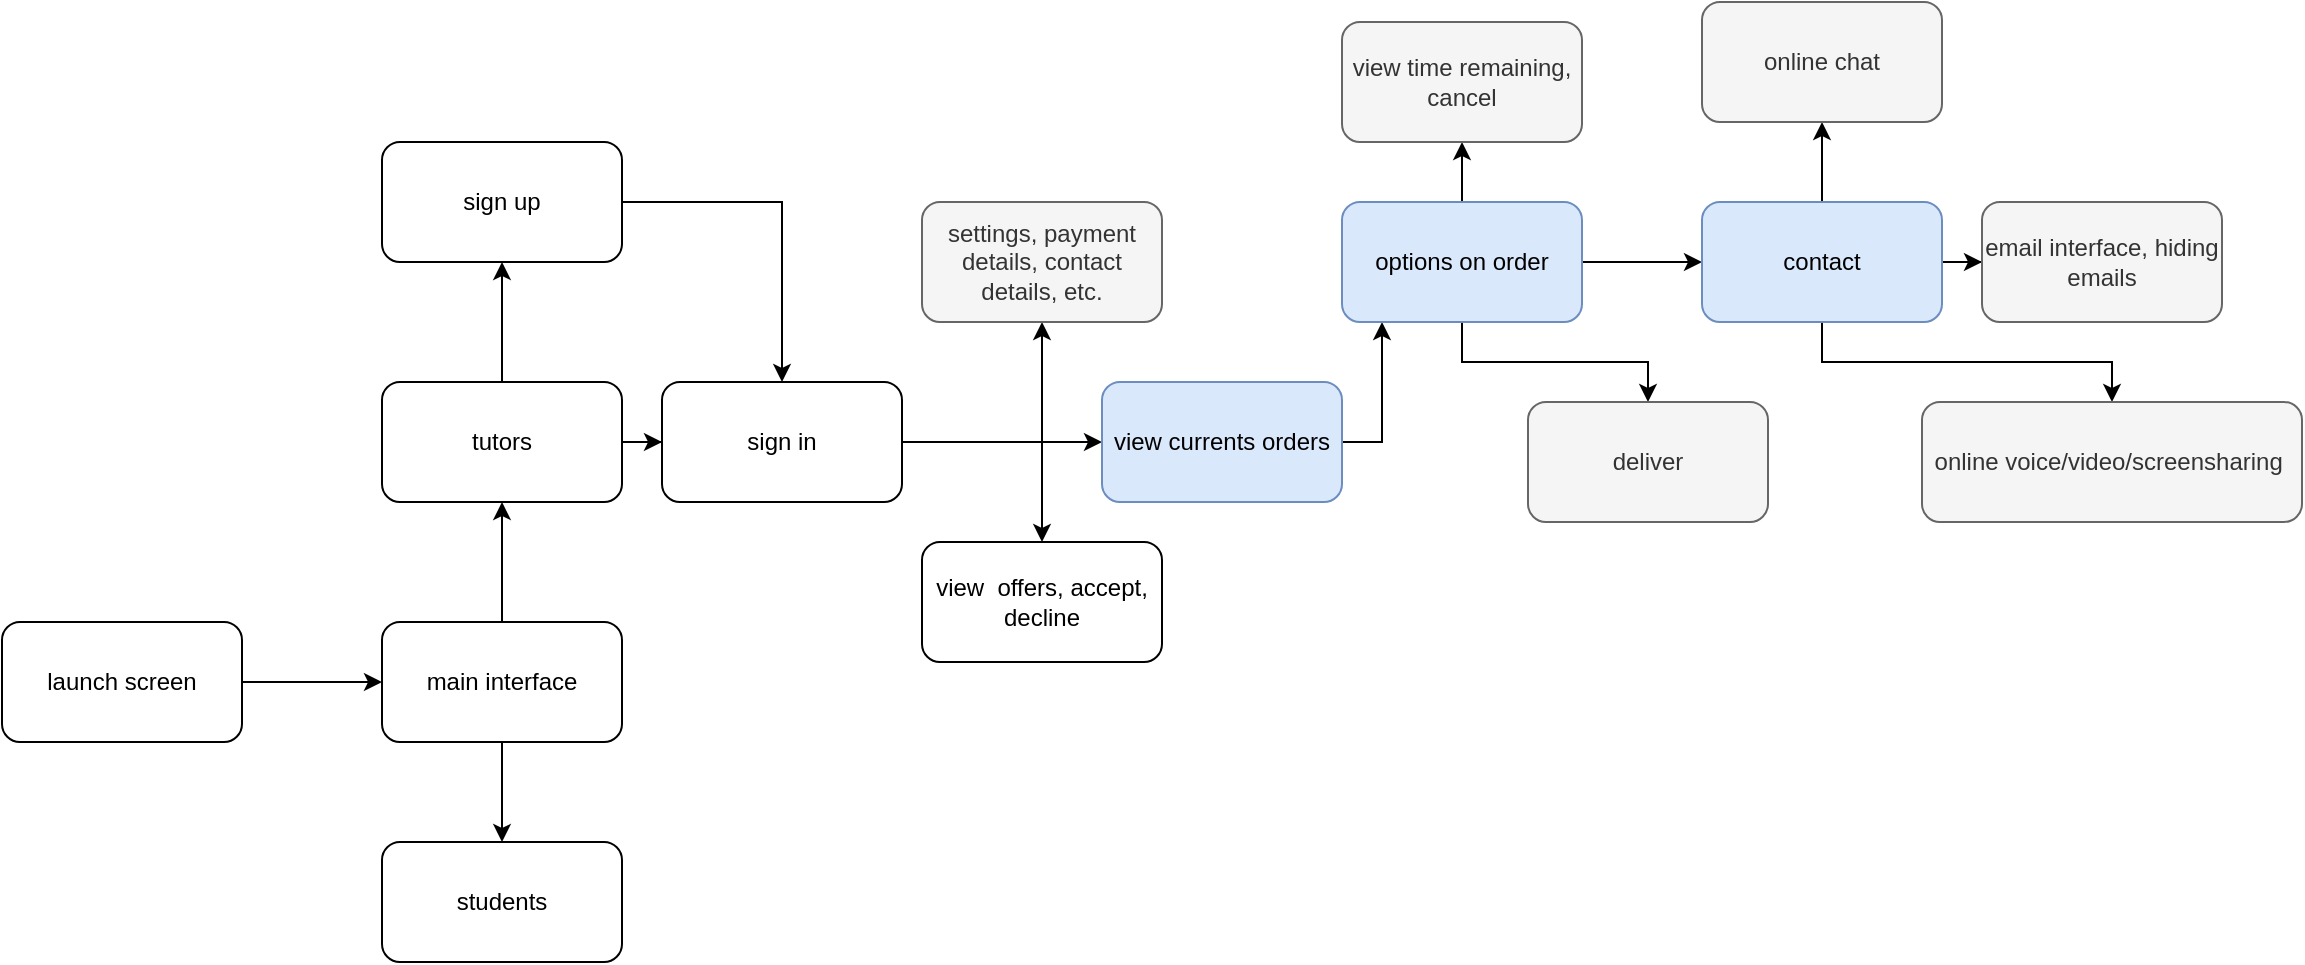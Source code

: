 <mxfile version="20.6.0" type="github">
  <diagram id="AQRkKddxotfs-IVeO4ju" name="Page-1">
    <mxGraphModel dx="1426" dy="825" grid="1" gridSize="10" guides="1" tooltips="1" connect="1" arrows="1" fold="1" page="1" pageScale="1" pageWidth="827" pageHeight="1169" math="0" shadow="0">
      <root>
        <mxCell id="0" />
        <mxCell id="1" parent="0" />
        <mxCell id="p7I5OidBqHSbVJBE_N6H-3" style="edgeStyle=orthogonalEdgeStyle;rounded=0;orthogonalLoop=1;jettySize=auto;html=1;" edge="1" parent="1" source="p7I5OidBqHSbVJBE_N6H-1" target="p7I5OidBqHSbVJBE_N6H-2">
          <mxGeometry relative="1" as="geometry" />
        </mxCell>
        <mxCell id="p7I5OidBqHSbVJBE_N6H-1" value="launch screen" style="rounded=1;whiteSpace=wrap;html=1;" vertex="1" parent="1">
          <mxGeometry x="60" y="310" width="120" height="60" as="geometry" />
        </mxCell>
        <mxCell id="p7I5OidBqHSbVJBE_N6H-5" style="edgeStyle=orthogonalEdgeStyle;rounded=0;orthogonalLoop=1;jettySize=auto;html=1;" edge="1" parent="1" source="p7I5OidBqHSbVJBE_N6H-2" target="p7I5OidBqHSbVJBE_N6H-4">
          <mxGeometry relative="1" as="geometry" />
        </mxCell>
        <mxCell id="p7I5OidBqHSbVJBE_N6H-7" style="edgeStyle=orthogonalEdgeStyle;rounded=0;orthogonalLoop=1;jettySize=auto;html=1;" edge="1" parent="1" source="p7I5OidBqHSbVJBE_N6H-2" target="p7I5OidBqHSbVJBE_N6H-6">
          <mxGeometry relative="1" as="geometry" />
        </mxCell>
        <mxCell id="p7I5OidBqHSbVJBE_N6H-2" value="main interface" style="rounded=1;whiteSpace=wrap;html=1;" vertex="1" parent="1">
          <mxGeometry x="250" y="310" width="120" height="60" as="geometry" />
        </mxCell>
        <mxCell id="p7I5OidBqHSbVJBE_N6H-9" style="edgeStyle=orthogonalEdgeStyle;rounded=0;orthogonalLoop=1;jettySize=auto;html=1;" edge="1" parent="1" source="p7I5OidBqHSbVJBE_N6H-4" target="p7I5OidBqHSbVJBE_N6H-8">
          <mxGeometry relative="1" as="geometry" />
        </mxCell>
        <mxCell id="p7I5OidBqHSbVJBE_N6H-11" style="edgeStyle=orthogonalEdgeStyle;rounded=0;orthogonalLoop=1;jettySize=auto;html=1;" edge="1" parent="1" source="p7I5OidBqHSbVJBE_N6H-4" target="p7I5OidBqHSbVJBE_N6H-10">
          <mxGeometry relative="1" as="geometry" />
        </mxCell>
        <mxCell id="p7I5OidBqHSbVJBE_N6H-4" value="tutors" style="rounded=1;whiteSpace=wrap;html=1;" vertex="1" parent="1">
          <mxGeometry x="250" y="190" width="120" height="60" as="geometry" />
        </mxCell>
        <mxCell id="p7I5OidBqHSbVJBE_N6H-6" value="students" style="rounded=1;whiteSpace=wrap;html=1;" vertex="1" parent="1">
          <mxGeometry x="250" y="420" width="120" height="60" as="geometry" />
        </mxCell>
        <mxCell id="p7I5OidBqHSbVJBE_N6H-12" style="edgeStyle=orthogonalEdgeStyle;rounded=0;orthogonalLoop=1;jettySize=auto;html=1;" edge="1" parent="1" source="p7I5OidBqHSbVJBE_N6H-8" target="p7I5OidBqHSbVJBE_N6H-10">
          <mxGeometry relative="1" as="geometry" />
        </mxCell>
        <mxCell id="p7I5OidBqHSbVJBE_N6H-8" value="sign up&lt;br&gt;" style="rounded=1;whiteSpace=wrap;html=1;" vertex="1" parent="1">
          <mxGeometry x="250" y="70" width="120" height="60" as="geometry" />
        </mxCell>
        <mxCell id="p7I5OidBqHSbVJBE_N6H-14" style="edgeStyle=orthogonalEdgeStyle;rounded=0;orthogonalLoop=1;jettySize=auto;html=1;" edge="1" parent="1" source="p7I5OidBqHSbVJBE_N6H-10" target="p7I5OidBqHSbVJBE_N6H-13">
          <mxGeometry relative="1" as="geometry" />
        </mxCell>
        <mxCell id="p7I5OidBqHSbVJBE_N6H-30" style="edgeStyle=orthogonalEdgeStyle;rounded=0;orthogonalLoop=1;jettySize=auto;html=1;" edge="1" parent="1" source="p7I5OidBqHSbVJBE_N6H-10" target="p7I5OidBqHSbVJBE_N6H-29">
          <mxGeometry relative="1" as="geometry" />
        </mxCell>
        <mxCell id="p7I5OidBqHSbVJBE_N6H-32" style="edgeStyle=orthogonalEdgeStyle;rounded=0;orthogonalLoop=1;jettySize=auto;html=1;" edge="1" parent="1" source="p7I5OidBqHSbVJBE_N6H-10" target="p7I5OidBqHSbVJBE_N6H-31">
          <mxGeometry relative="1" as="geometry" />
        </mxCell>
        <mxCell id="p7I5OidBqHSbVJBE_N6H-10" value="sign in&lt;br&gt;" style="rounded=1;whiteSpace=wrap;html=1;" vertex="1" parent="1">
          <mxGeometry x="390" y="190" width="120" height="60" as="geometry" />
        </mxCell>
        <mxCell id="p7I5OidBqHSbVJBE_N6H-16" style="edgeStyle=orthogonalEdgeStyle;rounded=0;orthogonalLoop=1;jettySize=auto;html=1;" edge="1" parent="1" source="p7I5OidBqHSbVJBE_N6H-13" target="p7I5OidBqHSbVJBE_N6H-15">
          <mxGeometry relative="1" as="geometry">
            <Array as="points">
              <mxPoint x="750" y="220" />
            </Array>
          </mxGeometry>
        </mxCell>
        <mxCell id="p7I5OidBqHSbVJBE_N6H-13" value="view currents orders" style="rounded=1;whiteSpace=wrap;html=1;fillColor=#dae8fc;strokeColor=#6c8ebf;" vertex="1" parent="1">
          <mxGeometry x="610" y="190" width="120" height="60" as="geometry" />
        </mxCell>
        <mxCell id="p7I5OidBqHSbVJBE_N6H-18" style="edgeStyle=orthogonalEdgeStyle;rounded=0;orthogonalLoop=1;jettySize=auto;html=1;" edge="1" parent="1" source="p7I5OidBqHSbVJBE_N6H-15" target="p7I5OidBqHSbVJBE_N6H-17">
          <mxGeometry relative="1" as="geometry" />
        </mxCell>
        <mxCell id="p7I5OidBqHSbVJBE_N6H-20" style="edgeStyle=orthogonalEdgeStyle;rounded=0;orthogonalLoop=1;jettySize=auto;html=1;" edge="1" parent="1" source="p7I5OidBqHSbVJBE_N6H-15" target="p7I5OidBqHSbVJBE_N6H-19">
          <mxGeometry relative="1" as="geometry" />
        </mxCell>
        <mxCell id="p7I5OidBqHSbVJBE_N6H-22" style="edgeStyle=orthogonalEdgeStyle;rounded=0;orthogonalLoop=1;jettySize=auto;html=1;" edge="1" parent="1" source="p7I5OidBqHSbVJBE_N6H-15" target="p7I5OidBqHSbVJBE_N6H-21">
          <mxGeometry relative="1" as="geometry" />
        </mxCell>
        <mxCell id="p7I5OidBqHSbVJBE_N6H-15" value="options on order" style="rounded=1;whiteSpace=wrap;html=1;fillColor=#dae8fc;strokeColor=#6c8ebf;" vertex="1" parent="1">
          <mxGeometry x="730" y="100" width="120" height="60" as="geometry" />
        </mxCell>
        <mxCell id="p7I5OidBqHSbVJBE_N6H-17" value="view time remaining, cancel" style="rounded=1;whiteSpace=wrap;html=1;fillColor=#f5f5f5;fontColor=#333333;strokeColor=#666666;" vertex="1" parent="1">
          <mxGeometry x="730" y="10" width="120" height="60" as="geometry" />
        </mxCell>
        <mxCell id="p7I5OidBqHSbVJBE_N6H-24" style="edgeStyle=orthogonalEdgeStyle;rounded=0;orthogonalLoop=1;jettySize=auto;html=1;" edge="1" parent="1" source="p7I5OidBqHSbVJBE_N6H-19" target="p7I5OidBqHSbVJBE_N6H-23">
          <mxGeometry relative="1" as="geometry" />
        </mxCell>
        <mxCell id="p7I5OidBqHSbVJBE_N6H-26" style="edgeStyle=orthogonalEdgeStyle;rounded=0;orthogonalLoop=1;jettySize=auto;html=1;" edge="1" parent="1" source="p7I5OidBqHSbVJBE_N6H-19" target="p7I5OidBqHSbVJBE_N6H-25">
          <mxGeometry relative="1" as="geometry" />
        </mxCell>
        <mxCell id="p7I5OidBqHSbVJBE_N6H-28" style="edgeStyle=orthogonalEdgeStyle;rounded=0;orthogonalLoop=1;jettySize=auto;html=1;" edge="1" parent="1" source="p7I5OidBqHSbVJBE_N6H-19" target="p7I5OidBqHSbVJBE_N6H-27">
          <mxGeometry relative="1" as="geometry" />
        </mxCell>
        <mxCell id="p7I5OidBqHSbVJBE_N6H-19" value="contact" style="rounded=1;whiteSpace=wrap;html=1;fillColor=#dae8fc;strokeColor=#6c8ebf;" vertex="1" parent="1">
          <mxGeometry x="910" y="100" width="120" height="60" as="geometry" />
        </mxCell>
        <mxCell id="p7I5OidBqHSbVJBE_N6H-21" value="deliver" style="rounded=1;whiteSpace=wrap;html=1;fillColor=#f5f5f5;fontColor=#333333;strokeColor=#666666;" vertex="1" parent="1">
          <mxGeometry x="823" y="200" width="120" height="60" as="geometry" />
        </mxCell>
        <mxCell id="p7I5OidBqHSbVJBE_N6H-23" value="online chat" style="rounded=1;whiteSpace=wrap;html=1;fillColor=#f5f5f5;fontColor=#333333;strokeColor=#666666;" vertex="1" parent="1">
          <mxGeometry x="910" width="120" height="60" as="geometry" />
        </mxCell>
        <mxCell id="p7I5OidBqHSbVJBE_N6H-25" value="email interface, hiding emails" style="rounded=1;whiteSpace=wrap;html=1;fillColor=#f5f5f5;fontColor=#333333;strokeColor=#666666;" vertex="1" parent="1">
          <mxGeometry x="1050" y="100" width="120" height="60" as="geometry" />
        </mxCell>
        <mxCell id="p7I5OidBqHSbVJBE_N6H-27" value="online voice/video/screensharing&amp;nbsp;" style="rounded=1;whiteSpace=wrap;html=1;fillColor=#f5f5f5;fontColor=#333333;strokeColor=#666666;" vertex="1" parent="1">
          <mxGeometry x="1020" y="200" width="190" height="60" as="geometry" />
        </mxCell>
        <mxCell id="p7I5OidBqHSbVJBE_N6H-29" value="settings, payment details, contact details, etc." style="rounded=1;whiteSpace=wrap;html=1;fillColor=#f5f5f5;fontColor=#333333;strokeColor=#666666;" vertex="1" parent="1">
          <mxGeometry x="520" y="100" width="120" height="60" as="geometry" />
        </mxCell>
        <mxCell id="p7I5OidBqHSbVJBE_N6H-31" value="view &amp;nbsp;offers, accept, decline" style="rounded=1;whiteSpace=wrap;html=1;" vertex="1" parent="1">
          <mxGeometry x="520" y="270" width="120" height="60" as="geometry" />
        </mxCell>
      </root>
    </mxGraphModel>
  </diagram>
</mxfile>

